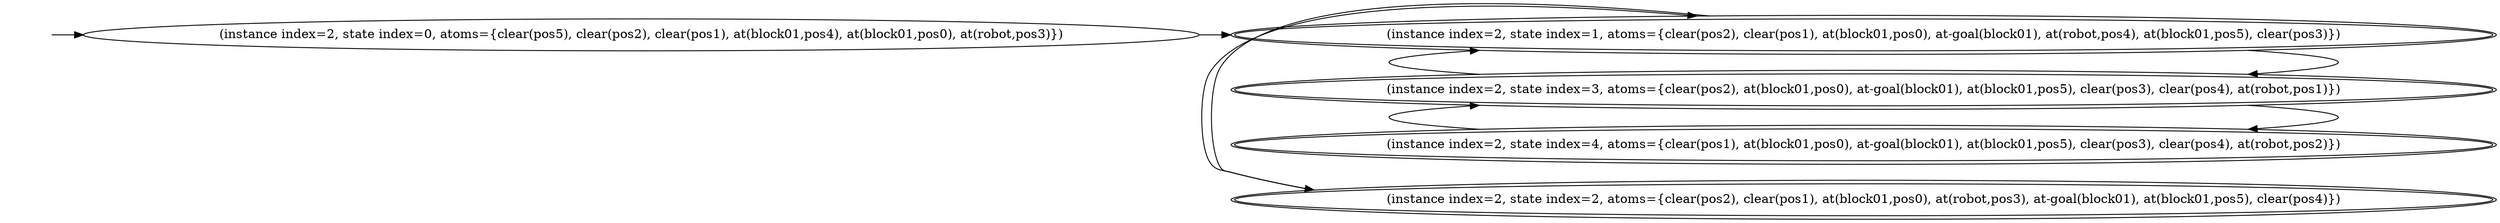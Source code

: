 digraph {
rankdir="LR"
s0[label="(instance index=2, state index=0, atoms={clear(pos5), clear(pos2), clear(pos1), at(block01,pos4), at(block01,pos0), at(robot,pos3)})"]
s1[peripheries=2,label="(instance index=2, state index=1, atoms={clear(pos2), clear(pos1), at(block01,pos0), at-goal(block01), at(robot,pos4), at(block01,pos5), clear(pos3)})"]
s2[peripheries=2,label="(instance index=2, state index=2, atoms={clear(pos2), clear(pos1), at(block01,pos0), at(robot,pos3), at-goal(block01), at(block01,pos5), clear(pos4)})"]
s3[peripheries=2,label="(instance index=2, state index=3, atoms={clear(pos2), at(block01,pos0), at-goal(block01), at(block01,pos5), clear(pos3), clear(pos4), at(robot,pos1)})"]
s4[peripheries=2,label="(instance index=2, state index=4, atoms={clear(pos1), at(block01,pos0), at-goal(block01), at(block01,pos5), clear(pos3), clear(pos4), at(robot,pos2)})"]
Dangling [ label = "", style = invis ]
{ rank = same; Dangling }
Dangling -> s0
{ rank = same; s0}
{ rank = same; s1,s2,s3,s4}
{
s0->s1
}
{
s1->s3
s1->s2
s2->s1
s3->s4
s3->s1
s4->s3
}
}
